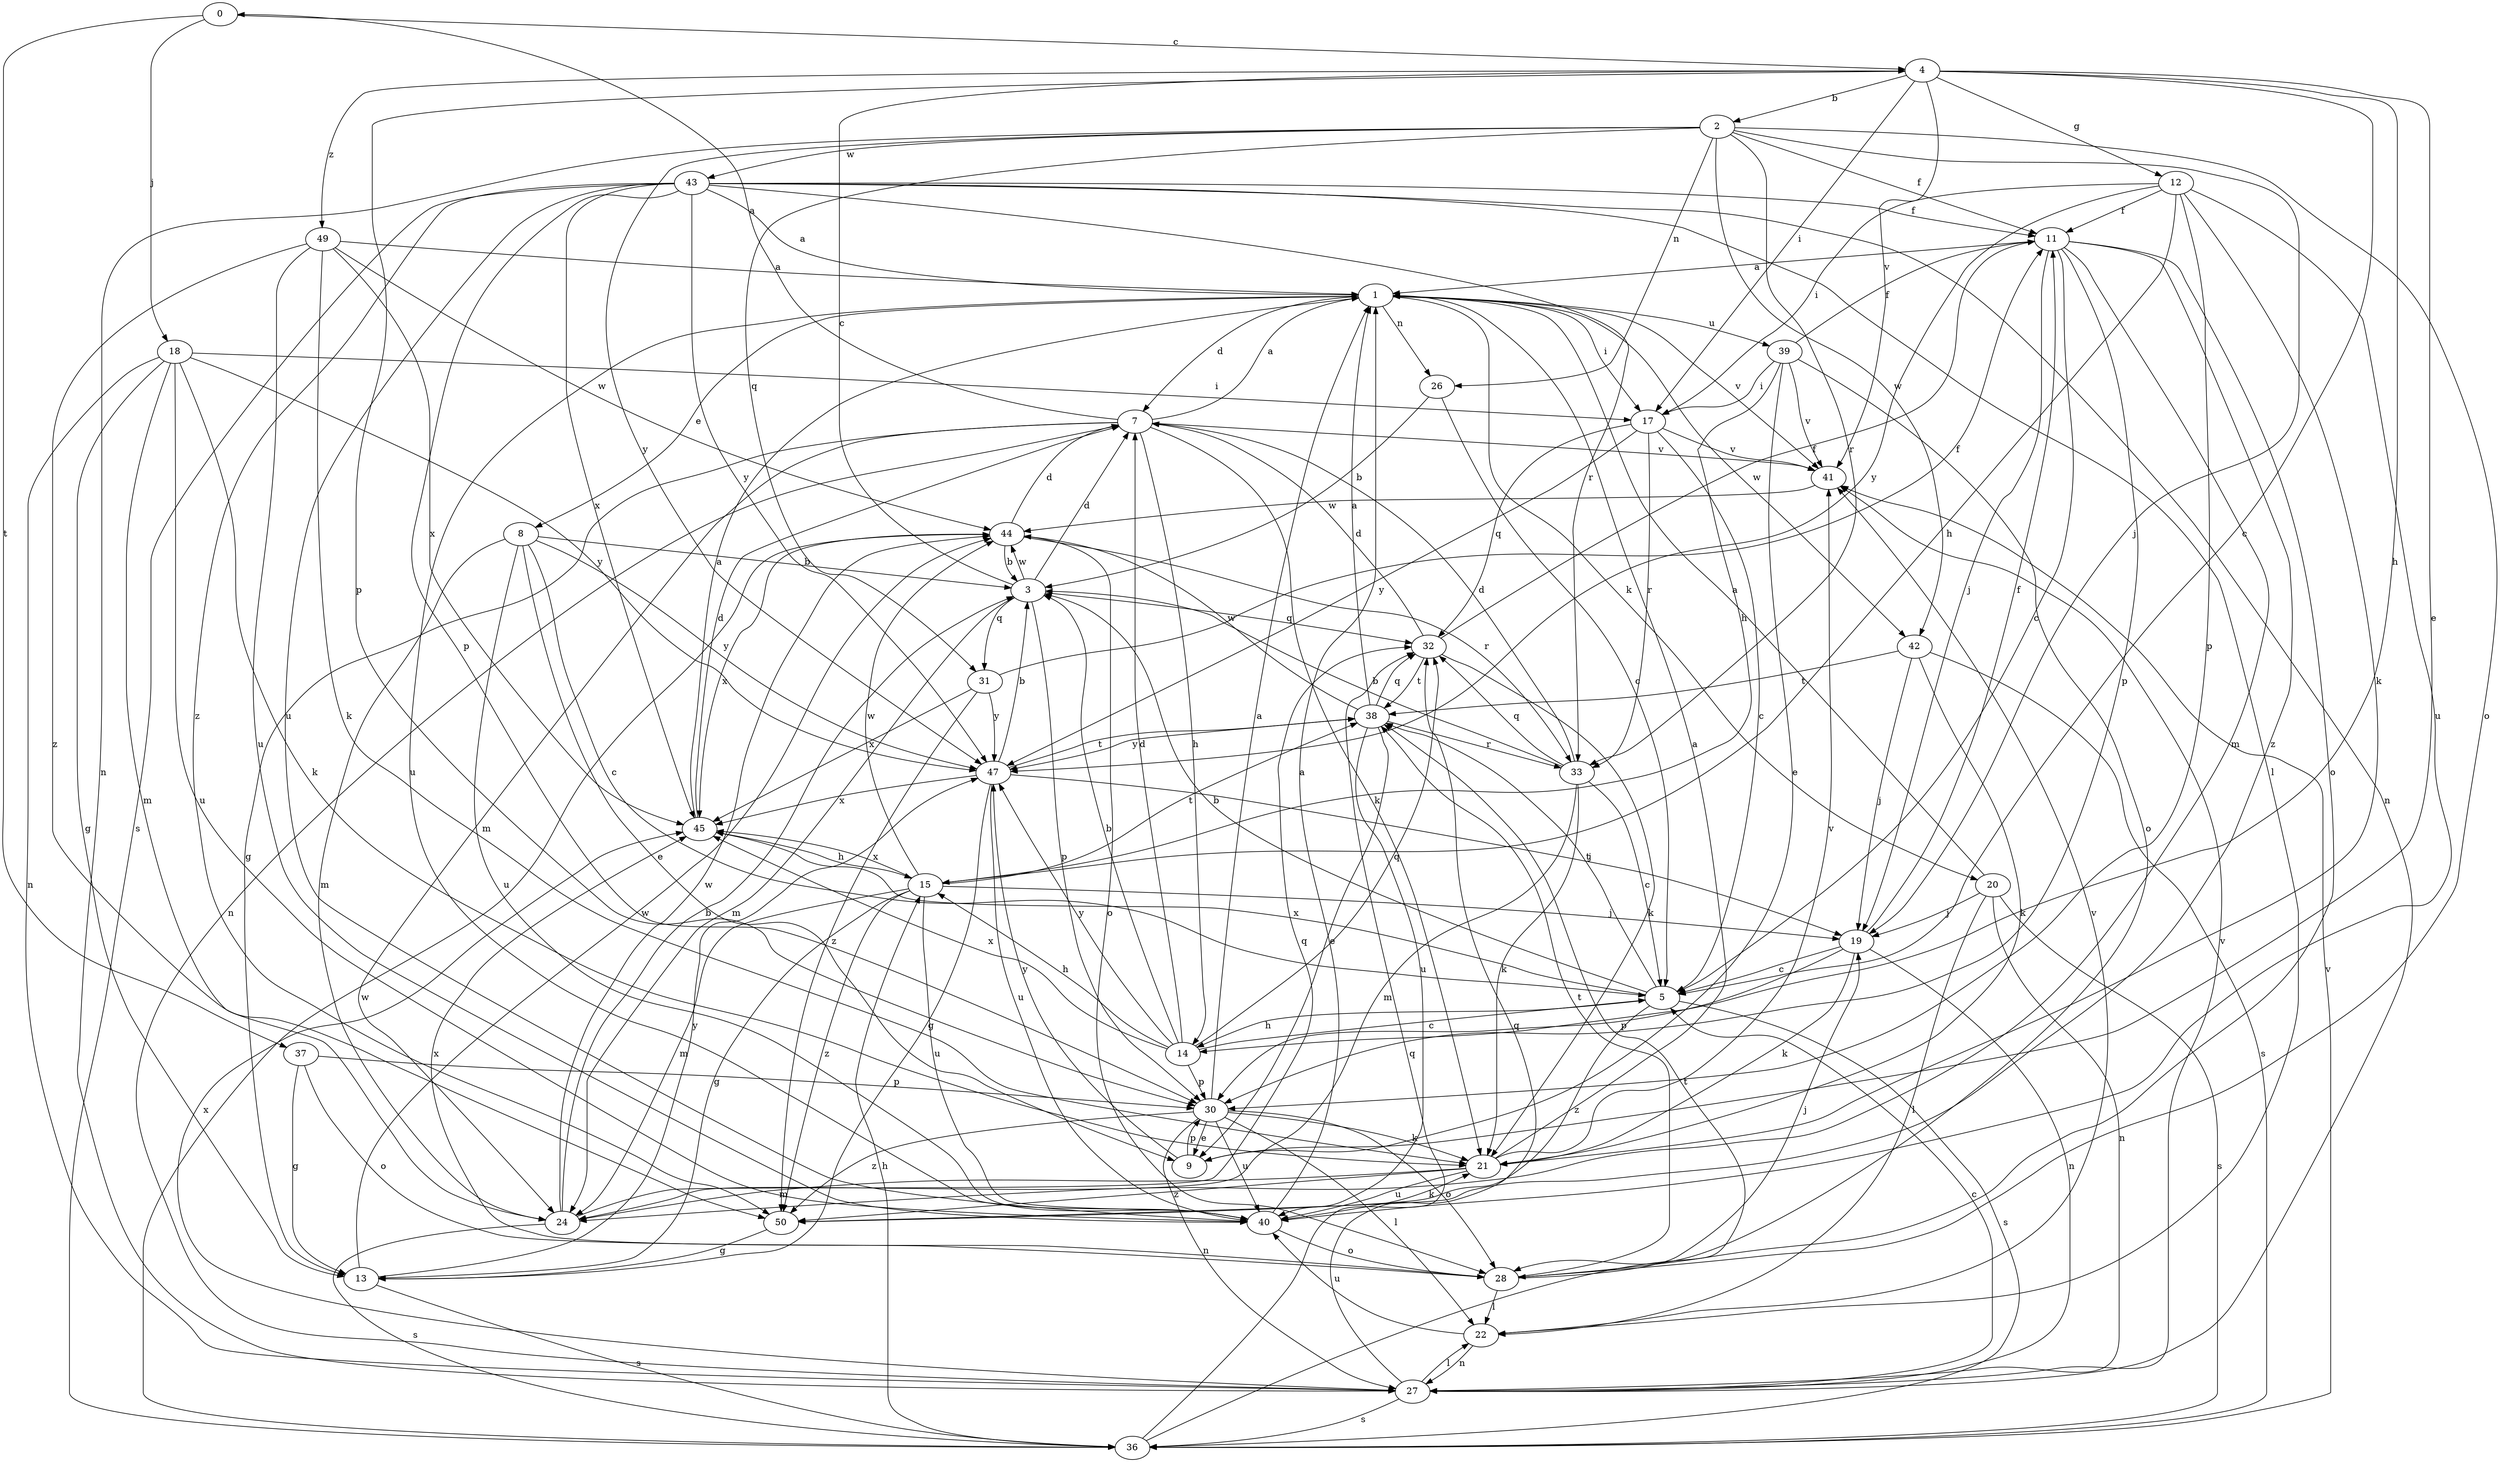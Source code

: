 strict digraph  {
0;
1;
2;
3;
4;
5;
7;
8;
9;
11;
12;
13;
14;
15;
17;
18;
19;
20;
21;
22;
24;
26;
27;
28;
30;
31;
32;
33;
36;
37;
38;
39;
40;
41;
42;
43;
44;
45;
47;
49;
50;
0 -> 4  [label=c];
0 -> 18  [label=j];
0 -> 37  [label=t];
1 -> 7  [label=d];
1 -> 8  [label=e];
1 -> 17  [label=i];
1 -> 20  [label=k];
1 -> 26  [label=n];
1 -> 39  [label=u];
1 -> 40  [label=u];
1 -> 41  [label=v];
1 -> 42  [label=w];
2 -> 11  [label=f];
2 -> 19  [label=j];
2 -> 26  [label=n];
2 -> 27  [label=n];
2 -> 28  [label=o];
2 -> 31  [label=q];
2 -> 33  [label=r];
2 -> 42  [label=w];
2 -> 43  [label=w];
2 -> 47  [label=y];
3 -> 4  [label=c];
3 -> 7  [label=d];
3 -> 24  [label=m];
3 -> 30  [label=p];
3 -> 31  [label=q];
3 -> 32  [label=q];
3 -> 44  [label=w];
4 -> 2  [label=b];
4 -> 5  [label=c];
4 -> 9  [label=e];
4 -> 12  [label=g];
4 -> 14  [label=h];
4 -> 17  [label=i];
4 -> 30  [label=p];
4 -> 41  [label=v];
4 -> 49  [label=z];
5 -> 3  [label=b];
5 -> 14  [label=h];
5 -> 36  [label=s];
5 -> 38  [label=t];
5 -> 45  [label=x];
5 -> 50  [label=z];
7 -> 0  [label=a];
7 -> 1  [label=a];
7 -> 13  [label=g];
7 -> 14  [label=h];
7 -> 21  [label=k];
7 -> 24  [label=m];
7 -> 27  [label=n];
7 -> 41  [label=v];
8 -> 3  [label=b];
8 -> 5  [label=c];
8 -> 9  [label=e];
8 -> 24  [label=m];
8 -> 40  [label=u];
8 -> 47  [label=y];
9 -> 30  [label=p];
9 -> 47  [label=y];
11 -> 1  [label=a];
11 -> 5  [label=c];
11 -> 19  [label=j];
11 -> 24  [label=m];
11 -> 28  [label=o];
11 -> 30  [label=p];
11 -> 50  [label=z];
12 -> 11  [label=f];
12 -> 15  [label=h];
12 -> 17  [label=i];
12 -> 21  [label=k];
12 -> 30  [label=p];
12 -> 40  [label=u];
12 -> 47  [label=y];
13 -> 36  [label=s];
13 -> 44  [label=w];
13 -> 47  [label=y];
14 -> 3  [label=b];
14 -> 5  [label=c];
14 -> 7  [label=d];
14 -> 15  [label=h];
14 -> 30  [label=p];
14 -> 32  [label=q];
14 -> 45  [label=x];
14 -> 47  [label=y];
15 -> 13  [label=g];
15 -> 19  [label=j];
15 -> 24  [label=m];
15 -> 38  [label=t];
15 -> 40  [label=u];
15 -> 44  [label=w];
15 -> 45  [label=x];
15 -> 50  [label=z];
17 -> 5  [label=c];
17 -> 32  [label=q];
17 -> 33  [label=r];
17 -> 41  [label=v];
17 -> 47  [label=y];
18 -> 13  [label=g];
18 -> 17  [label=i];
18 -> 21  [label=k];
18 -> 24  [label=m];
18 -> 27  [label=n];
18 -> 40  [label=u];
18 -> 47  [label=y];
19 -> 5  [label=c];
19 -> 11  [label=f];
19 -> 21  [label=k];
19 -> 27  [label=n];
19 -> 30  [label=p];
20 -> 1  [label=a];
20 -> 19  [label=j];
20 -> 22  [label=l];
20 -> 27  [label=n];
20 -> 36  [label=s];
21 -> 1  [label=a];
21 -> 24  [label=m];
21 -> 40  [label=u];
21 -> 41  [label=v];
21 -> 50  [label=z];
22 -> 27  [label=n];
22 -> 40  [label=u];
22 -> 41  [label=v];
24 -> 3  [label=b];
24 -> 32  [label=q];
24 -> 36  [label=s];
24 -> 44  [label=w];
26 -> 3  [label=b];
26 -> 5  [label=c];
27 -> 5  [label=c];
27 -> 22  [label=l];
27 -> 32  [label=q];
27 -> 36  [label=s];
27 -> 41  [label=v];
27 -> 45  [label=x];
28 -> 19  [label=j];
28 -> 22  [label=l];
28 -> 38  [label=t];
28 -> 45  [label=x];
30 -> 1  [label=a];
30 -> 9  [label=e];
30 -> 21  [label=k];
30 -> 22  [label=l];
30 -> 27  [label=n];
30 -> 28  [label=o];
30 -> 40  [label=u];
30 -> 50  [label=z];
31 -> 11  [label=f];
31 -> 45  [label=x];
31 -> 47  [label=y];
31 -> 50  [label=z];
32 -> 7  [label=d];
32 -> 11  [label=f];
32 -> 21  [label=k];
32 -> 38  [label=t];
33 -> 3  [label=b];
33 -> 5  [label=c];
33 -> 7  [label=d];
33 -> 21  [label=k];
33 -> 24  [label=m];
33 -> 32  [label=q];
36 -> 15  [label=h];
36 -> 32  [label=q];
36 -> 38  [label=t];
36 -> 41  [label=v];
36 -> 44  [label=w];
37 -> 13  [label=g];
37 -> 28  [label=o];
37 -> 30  [label=p];
38 -> 1  [label=a];
38 -> 9  [label=e];
38 -> 32  [label=q];
38 -> 33  [label=r];
38 -> 40  [label=u];
38 -> 44  [label=w];
38 -> 47  [label=y];
39 -> 9  [label=e];
39 -> 11  [label=f];
39 -> 15  [label=h];
39 -> 17  [label=i];
39 -> 28  [label=o];
39 -> 41  [label=v];
40 -> 1  [label=a];
40 -> 21  [label=k];
40 -> 28  [label=o];
41 -> 44  [label=w];
42 -> 19  [label=j];
42 -> 21  [label=k];
42 -> 36  [label=s];
42 -> 38  [label=t];
43 -> 1  [label=a];
43 -> 11  [label=f];
43 -> 22  [label=l];
43 -> 27  [label=n];
43 -> 30  [label=p];
43 -> 33  [label=r];
43 -> 36  [label=s];
43 -> 40  [label=u];
43 -> 45  [label=x];
43 -> 47  [label=y];
43 -> 50  [label=z];
44 -> 3  [label=b];
44 -> 7  [label=d];
44 -> 28  [label=o];
44 -> 33  [label=r];
44 -> 45  [label=x];
45 -> 1  [label=a];
45 -> 7  [label=d];
45 -> 15  [label=h];
47 -> 3  [label=b];
47 -> 13  [label=g];
47 -> 19  [label=j];
47 -> 38  [label=t];
47 -> 40  [label=u];
47 -> 45  [label=x];
49 -> 1  [label=a];
49 -> 21  [label=k];
49 -> 40  [label=u];
49 -> 44  [label=w];
49 -> 45  [label=x];
49 -> 50  [label=z];
50 -> 13  [label=g];
}
